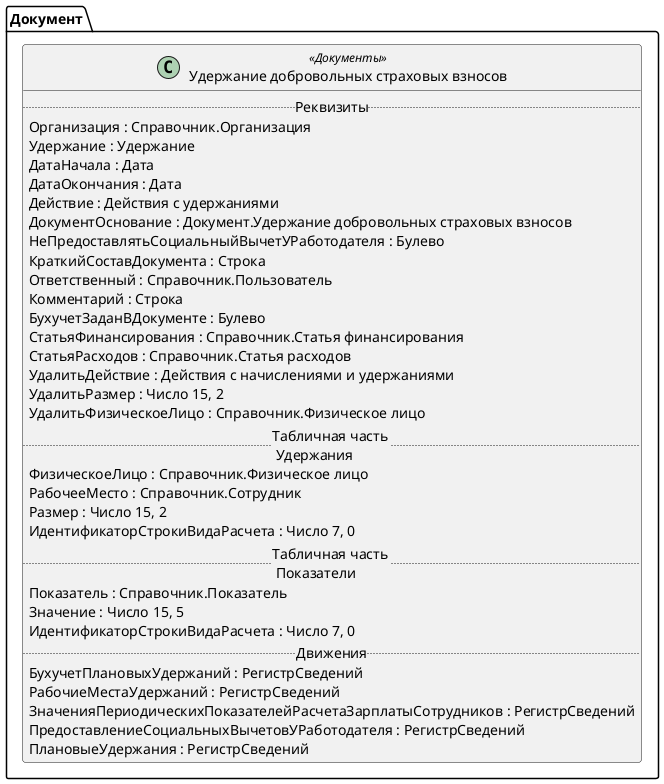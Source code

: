 ﻿@startuml УдержаниеДобровольныхСтраховыхВзносов
'!include templates.wsd
'..\include templates.wsd
class Документ.УдержаниеДобровольныхСтраховыхВзносов as "Удержание добровольных страховых взносов" <<Документы>>
{
..Реквизиты..
Организация : Справочник.Организация
Удержание : Удержание
ДатаНачала : Дата
ДатаОкончания : Дата
Действие : Действия с удержаниями
ДокументОснование : Документ.Удержание добровольных страховых взносов
НеПредоставлятьСоциальныйВычетУРаботодателя : Булево
КраткийСоставДокумента : Строка
Ответственный : Справочник.Пользователь
Комментарий : Строка
БухучетЗаданВДокументе : Булево
СтатьяФинансирования : Справочник.Статья финансирования
СтатьяРасходов : Справочник.Статья расходов
УдалитьДействие : Действия с начислениями и удержаниями
УдалитьРазмер : Число 15, 2
УдалитьФизическоеЛицо : Справочник.Физическое лицо
..Табличная часть \n Удержания..
ФизическоеЛицо : Справочник.Физическое лицо
РабочееМесто : Справочник.Сотрудник
Размер : Число 15, 2
ИдентификаторСтрокиВидаРасчета : Число 7, 0
..Табличная часть \n Показатели..
Показатель : Справочник.Показатель
Значение : Число 15, 5
ИдентификаторСтрокиВидаРасчета : Число 7, 0
..Движения..
БухучетПлановыхУдержаний : РегистрСведений
РабочиеМестаУдержаний : РегистрСведений
ЗначенияПериодическихПоказателейРасчетаЗарплатыСотрудников : РегистрСведений
ПредоставлениеСоциальныхВычетовУРаботодателя : РегистрСведений
ПлановыеУдержания : РегистрСведений
}
@enduml
